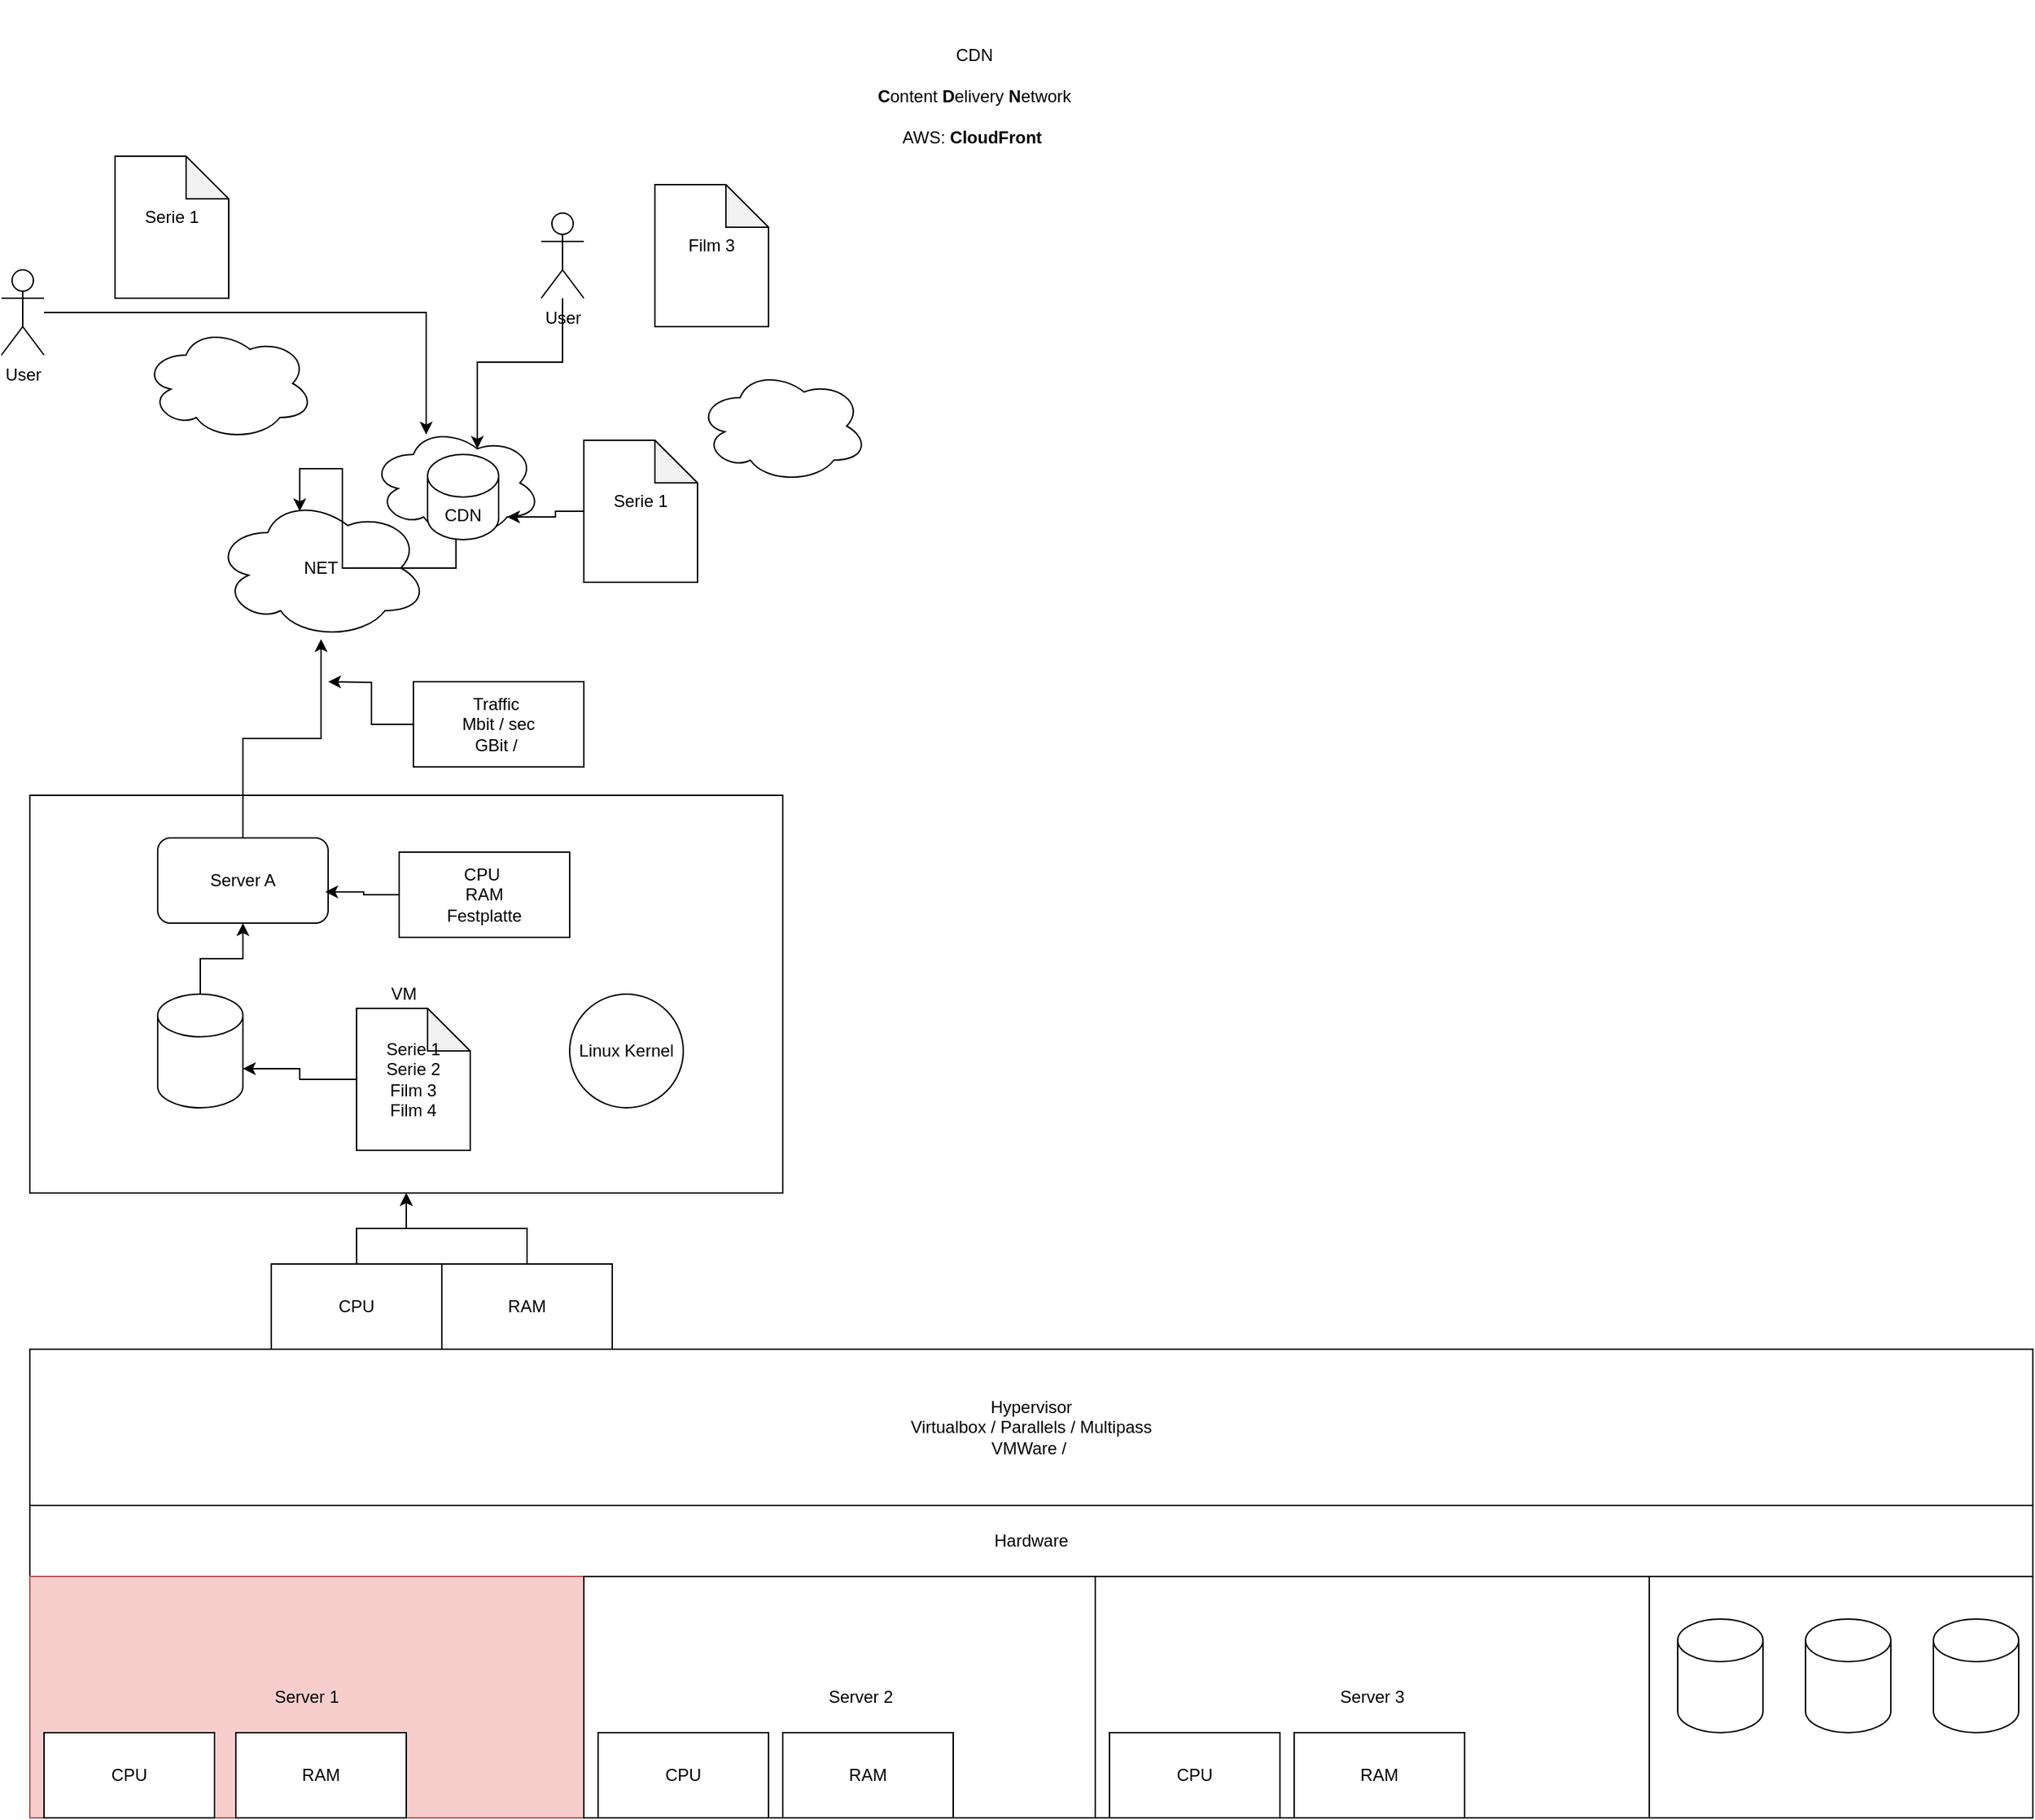 <mxfile version="24.6.4" type="device">
  <diagram name="Seite-1" id="nLIdblTM4b5d5QgqWRVC">
    <mxGraphModel dx="2725" dy="1233" grid="1" gridSize="10" guides="1" tooltips="1" connect="1" arrows="1" fold="1" page="1" pageScale="1" pageWidth="827" pageHeight="1169" math="0" shadow="0">
      <root>
        <mxCell id="0" />
        <mxCell id="1" parent="0" />
        <mxCell id="pSblH8NbGgSqnyUGxn-O-60" value="" style="rounded=0;whiteSpace=wrap;html=1;" vertex="1" parent="1">
          <mxGeometry x="1050" y="1150" width="270" height="170" as="geometry" />
        </mxCell>
        <mxCell id="pSblH8NbGgSqnyUGxn-O-35" value="VM&amp;nbsp;" style="rounded=0;whiteSpace=wrap;html=1;" vertex="1" parent="1">
          <mxGeometry x="-90" y="600" width="530" height="280" as="geometry" />
        </mxCell>
        <mxCell id="pSblH8NbGgSqnyUGxn-O-1" value="CDN&lt;div&gt;&lt;br&gt;&lt;/div&gt;&lt;div&gt;&lt;b&gt;C&lt;/b&gt;ontent &lt;b&gt;D&lt;/b&gt;elivery &lt;b&gt;N&lt;/b&gt;etwork&lt;/div&gt;&lt;div&gt;&lt;br&gt;&lt;/div&gt;&lt;div&gt;AWS: &lt;b&gt;CloudFront&amp;nbsp;&lt;/b&gt;&lt;/div&gt;&lt;div&gt;&lt;br&gt;&lt;/div&gt;" style="text;html=1;align=center;verticalAlign=middle;whiteSpace=wrap;rounded=0;" vertex="1" parent="1">
          <mxGeometry x="430" y="40" width="290" height="150" as="geometry" />
        </mxCell>
        <mxCell id="pSblH8NbGgSqnyUGxn-O-2" value="User" style="shape=umlActor;verticalLabelPosition=bottom;verticalAlign=top;html=1;outlineConnect=0;" vertex="1" parent="1">
          <mxGeometry x="-110" y="230" width="30" height="60" as="geometry" />
        </mxCell>
        <mxCell id="pSblH8NbGgSqnyUGxn-O-11" style="edgeStyle=orthogonalEdgeStyle;rounded=0;orthogonalLoop=1;jettySize=auto;html=1;" edge="1" parent="1" source="pSblH8NbGgSqnyUGxn-O-8" target="pSblH8NbGgSqnyUGxn-O-10">
          <mxGeometry relative="1" as="geometry" />
        </mxCell>
        <mxCell id="pSblH8NbGgSqnyUGxn-O-8" value="" style="shape=cylinder3;whiteSpace=wrap;html=1;boundedLbl=1;backgroundOutline=1;size=15;" vertex="1" parent="1">
          <mxGeometry y="740" width="60" height="80" as="geometry" />
        </mxCell>
        <mxCell id="pSblH8NbGgSqnyUGxn-O-13" style="edgeStyle=orthogonalEdgeStyle;rounded=0;orthogonalLoop=1;jettySize=auto;html=1;" edge="1" parent="1" source="pSblH8NbGgSqnyUGxn-O-10" target="pSblH8NbGgSqnyUGxn-O-12">
          <mxGeometry relative="1" as="geometry" />
        </mxCell>
        <mxCell id="pSblH8NbGgSqnyUGxn-O-10" value="Server A" style="rounded=1;whiteSpace=wrap;html=1;" vertex="1" parent="1">
          <mxGeometry y="630" width="120" height="60" as="geometry" />
        </mxCell>
        <mxCell id="pSblH8NbGgSqnyUGxn-O-12" value="NET" style="ellipse;shape=cloud;whiteSpace=wrap;html=1;" vertex="1" parent="1">
          <mxGeometry x="40" y="390" width="150" height="100" as="geometry" />
        </mxCell>
        <mxCell id="pSblH8NbGgSqnyUGxn-O-16" value="Serie 1&lt;div&gt;Serie 2&lt;/div&gt;&lt;div&gt;Film 3&lt;/div&gt;&lt;div&gt;Film 4&lt;/div&gt;" style="shape=note;whiteSpace=wrap;html=1;backgroundOutline=1;darkOpacity=0.05;" vertex="1" parent="1">
          <mxGeometry x="140" y="750" width="80" height="100" as="geometry" />
        </mxCell>
        <mxCell id="pSblH8NbGgSqnyUGxn-O-17" style="edgeStyle=orthogonalEdgeStyle;rounded=0;orthogonalLoop=1;jettySize=auto;html=1;entryX=1;entryY=0;entryDx=0;entryDy=52.5;entryPerimeter=0;" edge="1" parent="1" source="pSblH8NbGgSqnyUGxn-O-16" target="pSblH8NbGgSqnyUGxn-O-8">
          <mxGeometry relative="1" as="geometry" />
        </mxCell>
        <mxCell id="pSblH8NbGgSqnyUGxn-O-18" value="Serie 1&lt;div&gt;&lt;br&gt;&lt;/div&gt;" style="shape=note;whiteSpace=wrap;html=1;backgroundOutline=1;darkOpacity=0.05;" vertex="1" parent="1">
          <mxGeometry x="-30" y="150" width="80" height="100" as="geometry" />
        </mxCell>
        <mxCell id="pSblH8NbGgSqnyUGxn-O-19" value="User" style="shape=umlActor;verticalLabelPosition=bottom;verticalAlign=top;html=1;outlineConnect=0;" vertex="1" parent="1">
          <mxGeometry x="270" y="190" width="30" height="60" as="geometry" />
        </mxCell>
        <mxCell id="pSblH8NbGgSqnyUGxn-O-20" value="Film 3&lt;div&gt;&lt;br&gt;&lt;/div&gt;" style="shape=note;whiteSpace=wrap;html=1;backgroundOutline=1;darkOpacity=0.05;" vertex="1" parent="1">
          <mxGeometry x="350" y="170" width="80" height="100" as="geometry" />
        </mxCell>
        <mxCell id="pSblH8NbGgSqnyUGxn-O-22" value="CPU&amp;nbsp;&lt;div&gt;RAM&lt;/div&gt;&lt;div&gt;Festplatte&lt;/div&gt;" style="rounded=0;whiteSpace=wrap;html=1;" vertex="1" parent="1">
          <mxGeometry x="170" y="640" width="120" height="60" as="geometry" />
        </mxCell>
        <mxCell id="pSblH8NbGgSqnyUGxn-O-23" style="edgeStyle=orthogonalEdgeStyle;rounded=0;orthogonalLoop=1;jettySize=auto;html=1;entryX=0.983;entryY=0.633;entryDx=0;entryDy=0;entryPerimeter=0;" edge="1" parent="1" source="pSblH8NbGgSqnyUGxn-O-22" target="pSblH8NbGgSqnyUGxn-O-10">
          <mxGeometry relative="1" as="geometry" />
        </mxCell>
        <mxCell id="pSblH8NbGgSqnyUGxn-O-25" style="edgeStyle=orthogonalEdgeStyle;rounded=0;orthogonalLoop=1;jettySize=auto;html=1;" edge="1" parent="1" source="pSblH8NbGgSqnyUGxn-O-24">
          <mxGeometry relative="1" as="geometry">
            <mxPoint x="120" y="520" as="targetPoint" />
          </mxGeometry>
        </mxCell>
        <mxCell id="pSblH8NbGgSqnyUGxn-O-24" value="Traffic&amp;nbsp;&lt;div&gt;Mbit / sec&lt;/div&gt;&lt;div&gt;GBit /&amp;nbsp;&lt;/div&gt;" style="rounded=0;whiteSpace=wrap;html=1;" vertex="1" parent="1">
          <mxGeometry x="180" y="520" width="120" height="60" as="geometry" />
        </mxCell>
        <mxCell id="pSblH8NbGgSqnyUGxn-O-26" value="" style="ellipse;shape=cloud;whiteSpace=wrap;html=1;" vertex="1" parent="1">
          <mxGeometry x="150" y="340" width="120" height="80" as="geometry" />
        </mxCell>
        <mxCell id="pSblH8NbGgSqnyUGxn-O-27" value="CDN" style="shape=cylinder3;whiteSpace=wrap;html=1;boundedLbl=1;backgroundOutline=1;size=15;" vertex="1" parent="1">
          <mxGeometry x="190" y="360" width="50" height="60" as="geometry" />
        </mxCell>
        <mxCell id="pSblH8NbGgSqnyUGxn-O-28" style="edgeStyle=orthogonalEdgeStyle;rounded=0;orthogonalLoop=1;jettySize=auto;html=1;entryX=0.325;entryY=0.075;entryDx=0;entryDy=0;entryPerimeter=0;" edge="1" parent="1" source="pSblH8NbGgSqnyUGxn-O-2" target="pSblH8NbGgSqnyUGxn-O-26">
          <mxGeometry relative="1" as="geometry" />
        </mxCell>
        <mxCell id="pSblH8NbGgSqnyUGxn-O-29" style="edgeStyle=orthogonalEdgeStyle;rounded=0;orthogonalLoop=1;jettySize=auto;html=1;entryX=0.4;entryY=0.1;entryDx=0;entryDy=0;entryPerimeter=0;" edge="1" parent="1" source="pSblH8NbGgSqnyUGxn-O-26" target="pSblH8NbGgSqnyUGxn-O-12">
          <mxGeometry relative="1" as="geometry" />
        </mxCell>
        <mxCell id="pSblH8NbGgSqnyUGxn-O-30" style="edgeStyle=orthogonalEdgeStyle;rounded=0;orthogonalLoop=1;jettySize=auto;html=1;entryX=0.625;entryY=0.2;entryDx=0;entryDy=0;entryPerimeter=0;" edge="1" parent="1" source="pSblH8NbGgSqnyUGxn-O-19" target="pSblH8NbGgSqnyUGxn-O-26">
          <mxGeometry relative="1" as="geometry" />
        </mxCell>
        <mxCell id="pSblH8NbGgSqnyUGxn-O-31" value="Serie 1&lt;div&gt;&lt;br&gt;&lt;/div&gt;" style="shape=note;whiteSpace=wrap;html=1;backgroundOutline=1;darkOpacity=0.05;" vertex="1" parent="1">
          <mxGeometry x="300" y="350" width="80" height="100" as="geometry" />
        </mxCell>
        <mxCell id="pSblH8NbGgSqnyUGxn-O-32" style="edgeStyle=orthogonalEdgeStyle;rounded=0;orthogonalLoop=1;jettySize=auto;html=1;entryX=0.8;entryY=0.8;entryDx=0;entryDy=0;entryPerimeter=0;" edge="1" parent="1" source="pSblH8NbGgSqnyUGxn-O-31" target="pSblH8NbGgSqnyUGxn-O-26">
          <mxGeometry relative="1" as="geometry" />
        </mxCell>
        <mxCell id="pSblH8NbGgSqnyUGxn-O-33" value="" style="ellipse;shape=cloud;whiteSpace=wrap;html=1;" vertex="1" parent="1">
          <mxGeometry x="-10" y="270" width="120" height="80" as="geometry" />
        </mxCell>
        <mxCell id="pSblH8NbGgSqnyUGxn-O-34" value="" style="ellipse;shape=cloud;whiteSpace=wrap;html=1;" vertex="1" parent="1">
          <mxGeometry x="380" y="300" width="120" height="80" as="geometry" />
        </mxCell>
        <mxCell id="pSblH8NbGgSqnyUGxn-O-36" value="Hypervisor&lt;div&gt;Virtualbox / Parallels / Multipass&lt;/div&gt;&lt;div&gt;VMWare /&amp;nbsp;&lt;/div&gt;" style="rounded=0;whiteSpace=wrap;html=1;" vertex="1" parent="1">
          <mxGeometry x="-90" y="990" width="1410" height="110" as="geometry" />
        </mxCell>
        <mxCell id="pSblH8NbGgSqnyUGxn-O-37" value="Hardware" style="rounded=0;whiteSpace=wrap;html=1;" vertex="1" parent="1">
          <mxGeometry x="-90" y="1100" width="1410" height="50" as="geometry" />
        </mxCell>
        <mxCell id="pSblH8NbGgSqnyUGxn-O-38" value="RAM" style="rounded=0;whiteSpace=wrap;html=1;" vertex="1" parent="1">
          <mxGeometry x="440" y="1240" width="120" height="60" as="geometry" />
        </mxCell>
        <mxCell id="pSblH8NbGgSqnyUGxn-O-46" value="Server 1" style="rounded=0;whiteSpace=wrap;html=1;fillColor=#f8cecc;strokeColor=#b85450;" vertex="1" parent="1">
          <mxGeometry x="-90" y="1150" width="390" height="170" as="geometry" />
        </mxCell>
        <mxCell id="pSblH8NbGgSqnyUGxn-O-48" value="Server 2" style="rounded=0;whiteSpace=wrap;html=1;" vertex="1" parent="1">
          <mxGeometry x="300" y="1150" width="390" height="170" as="geometry" />
        </mxCell>
        <mxCell id="pSblH8NbGgSqnyUGxn-O-49" value="Server 3" style="rounded=0;whiteSpace=wrap;html=1;" vertex="1" parent="1">
          <mxGeometry x="660" y="1150" width="390" height="170" as="geometry" />
        </mxCell>
        <mxCell id="pSblH8NbGgSqnyUGxn-O-50" value="CPU" style="rounded=0;whiteSpace=wrap;html=1;" vertex="1" parent="1">
          <mxGeometry x="-80" y="1260" width="120" height="60" as="geometry" />
        </mxCell>
        <mxCell id="pSblH8NbGgSqnyUGxn-O-51" value="CPU" style="rounded=0;whiteSpace=wrap;html=1;" vertex="1" parent="1">
          <mxGeometry x="670" y="1260" width="120" height="60" as="geometry" />
        </mxCell>
        <mxCell id="pSblH8NbGgSqnyUGxn-O-52" value="CPU" style="rounded=0;whiteSpace=wrap;html=1;" vertex="1" parent="1">
          <mxGeometry x="310" y="1260" width="120" height="60" as="geometry" />
        </mxCell>
        <mxCell id="pSblH8NbGgSqnyUGxn-O-53" value="RAM" style="rounded=0;whiteSpace=wrap;html=1;" vertex="1" parent="1">
          <mxGeometry x="55" y="1260" width="120" height="60" as="geometry" />
        </mxCell>
        <mxCell id="pSblH8NbGgSqnyUGxn-O-54" value="RAM" style="rounded=0;whiteSpace=wrap;html=1;" vertex="1" parent="1">
          <mxGeometry x="440" y="1260" width="120" height="60" as="geometry" />
        </mxCell>
        <mxCell id="pSblH8NbGgSqnyUGxn-O-55" value="RAM" style="rounded=0;whiteSpace=wrap;html=1;" vertex="1" parent="1">
          <mxGeometry x="800" y="1260" width="120" height="60" as="geometry" />
        </mxCell>
        <mxCell id="pSblH8NbGgSqnyUGxn-O-56" value="" style="shape=cylinder3;whiteSpace=wrap;html=1;boundedLbl=1;backgroundOutline=1;size=15;" vertex="1" parent="1">
          <mxGeometry x="1070" y="1180" width="60" height="80" as="geometry" />
        </mxCell>
        <mxCell id="pSblH8NbGgSqnyUGxn-O-58" value="" style="shape=cylinder3;whiteSpace=wrap;html=1;boundedLbl=1;backgroundOutline=1;size=15;" vertex="1" parent="1">
          <mxGeometry x="1160" y="1180" width="60" height="80" as="geometry" />
        </mxCell>
        <mxCell id="pSblH8NbGgSqnyUGxn-O-59" value="" style="shape=cylinder3;whiteSpace=wrap;html=1;boundedLbl=1;backgroundOutline=1;size=15;" vertex="1" parent="1">
          <mxGeometry x="1250" y="1180" width="60" height="80" as="geometry" />
        </mxCell>
        <mxCell id="pSblH8NbGgSqnyUGxn-O-63" style="edgeStyle=orthogonalEdgeStyle;rounded=0;orthogonalLoop=1;jettySize=auto;html=1;" edge="1" parent="1" source="pSblH8NbGgSqnyUGxn-O-61" target="pSblH8NbGgSqnyUGxn-O-35">
          <mxGeometry relative="1" as="geometry" />
        </mxCell>
        <mxCell id="pSblH8NbGgSqnyUGxn-O-61" value="CPU" style="rounded=0;whiteSpace=wrap;html=1;" vertex="1" parent="1">
          <mxGeometry x="80" y="930" width="120" height="60" as="geometry" />
        </mxCell>
        <mxCell id="pSblH8NbGgSqnyUGxn-O-64" style="edgeStyle=orthogonalEdgeStyle;rounded=0;orthogonalLoop=1;jettySize=auto;html=1;entryX=0.5;entryY=1;entryDx=0;entryDy=0;" edge="1" parent="1" source="pSblH8NbGgSqnyUGxn-O-62" target="pSblH8NbGgSqnyUGxn-O-35">
          <mxGeometry relative="1" as="geometry" />
        </mxCell>
        <mxCell id="pSblH8NbGgSqnyUGxn-O-62" value="RAM" style="rounded=0;whiteSpace=wrap;html=1;" vertex="1" parent="1">
          <mxGeometry x="200" y="930" width="120" height="60" as="geometry" />
        </mxCell>
        <mxCell id="pSblH8NbGgSqnyUGxn-O-65" value="Linux Kernel" style="ellipse;whiteSpace=wrap;html=1;aspect=fixed;" vertex="1" parent="1">
          <mxGeometry x="290" y="740" width="80" height="80" as="geometry" />
        </mxCell>
      </root>
    </mxGraphModel>
  </diagram>
</mxfile>
